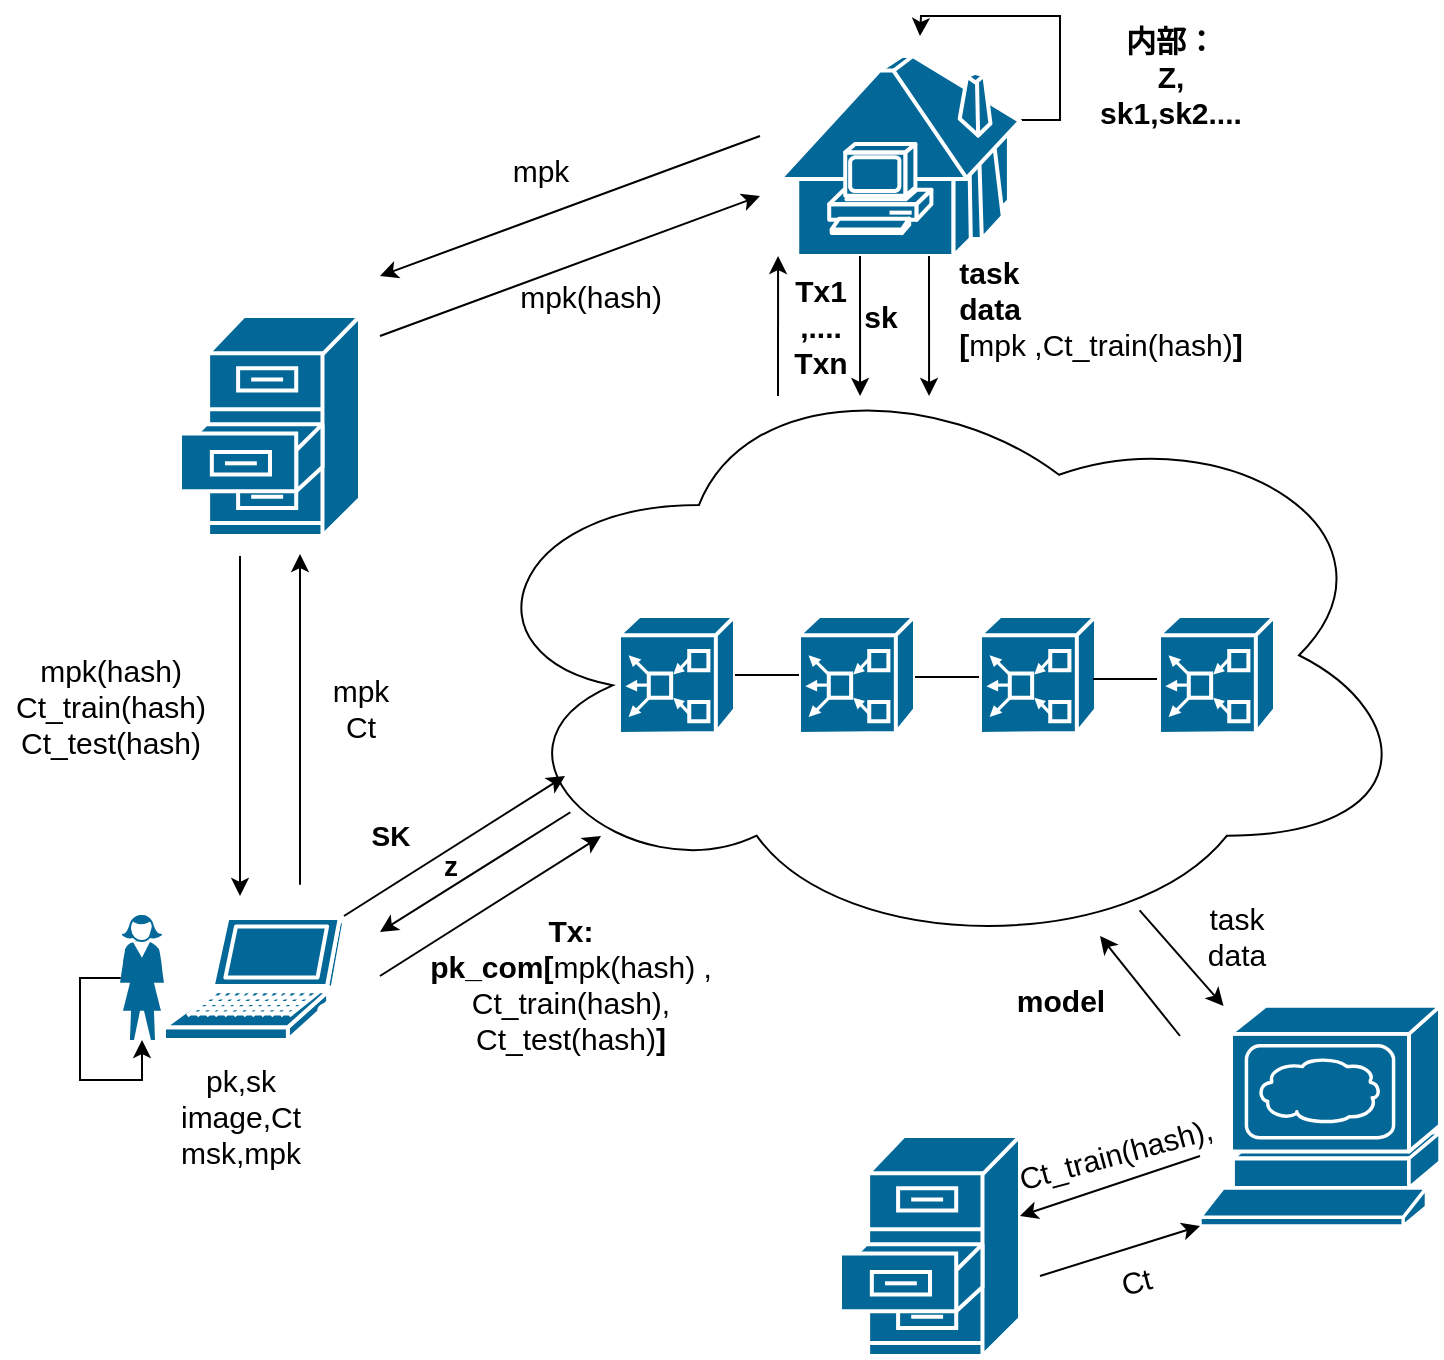 <mxfile version="14.8.3" type="github">
  <diagram id="O-yqm2QbptXId96aFyb0" name="Page-1">
    <mxGraphModel dx="1422" dy="794" grid="1" gridSize="10" guides="1" tooltips="1" connect="1" arrows="1" fold="1" page="1" pageScale="1" pageWidth="827" pageHeight="1169" math="0" shadow="0">
      <root>
        <mxCell id="0" />
        <mxCell id="1" parent="0" />
        <mxCell id="Lvb4kINBbMLK_C419rUu-1" value="" style="shape=mxgraph.cisco.computers_and_peripherals.laptop;html=1;pointerEvents=1;dashed=0;fillColor=#036897;strokeColor=#ffffff;strokeWidth=2;verticalLabelPosition=bottom;verticalAlign=top;align=center;outlineConnect=0;" vertex="1" parent="1">
          <mxGeometry x="92" y="461" width="90" height="61" as="geometry" />
        </mxCell>
        <mxCell id="Lvb4kINBbMLK_C419rUu-2" value="" style="shape=mxgraph.cisco.people.standing_woman;html=1;pointerEvents=1;dashed=0;fillColor=#036897;strokeColor=#ffffff;strokeWidth=2;verticalLabelPosition=bottom;verticalAlign=top;align=center;outlineConnect=0;" vertex="1" parent="1">
          <mxGeometry x="70" y="460" width="22" height="62" as="geometry" />
        </mxCell>
        <mxCell id="Lvb4kINBbMLK_C419rUu-5" value="" style="shape=mxgraph.cisco.hubs_and_gateways.mas_gateway;html=1;pointerEvents=1;dashed=0;fillColor=#036897;strokeColor=#ffffff;strokeWidth=2;verticalLabelPosition=bottom;verticalAlign=top;align=center;outlineConnect=0;" vertex="1" parent="1">
          <mxGeometry x="319.5" y="310" width="58" height="59" as="geometry" />
        </mxCell>
        <mxCell id="Lvb4kINBbMLK_C419rUu-6" value="" style="shape=mxgraph.cisco.hubs_and_gateways.mas_gateway;html=1;pointerEvents=1;dashed=0;fillColor=#036897;strokeColor=#ffffff;strokeWidth=2;verticalLabelPosition=bottom;verticalAlign=top;align=center;outlineConnect=0;" vertex="1" parent="1">
          <mxGeometry x="409.5" y="310" width="58" height="59" as="geometry" />
        </mxCell>
        <mxCell id="Lvb4kINBbMLK_C419rUu-7" value="" style="shape=mxgraph.cisco.hubs_and_gateways.mas_gateway;html=1;pointerEvents=1;dashed=0;fillColor=#036897;strokeColor=#ffffff;strokeWidth=2;verticalLabelPosition=bottom;verticalAlign=top;align=center;outlineConnect=0;" vertex="1" parent="1">
          <mxGeometry x="500" y="310" width="58" height="59" as="geometry" />
        </mxCell>
        <mxCell id="Lvb4kINBbMLK_C419rUu-8" value="" style="shape=mxgraph.cisco.hubs_and_gateways.mas_gateway;html=1;pointerEvents=1;dashed=0;fillColor=#036897;strokeColor=#ffffff;strokeWidth=2;verticalLabelPosition=bottom;verticalAlign=top;align=center;outlineConnect=0;" vertex="1" parent="1">
          <mxGeometry x="589.5" y="310" width="58" height="59" as="geometry" />
        </mxCell>
        <mxCell id="Lvb4kINBbMLK_C419rUu-10" value="" style="endArrow=none;html=1;exitX=1;exitY=0.5;exitDx=0;exitDy=0;exitPerimeter=0;entryX=0;entryY=0.5;entryDx=0;entryDy=0;entryPerimeter=0;" edge="1" parent="1" source="Lvb4kINBbMLK_C419rUu-5" target="Lvb4kINBbMLK_C419rUu-6">
          <mxGeometry width="50" height="50" relative="1" as="geometry">
            <mxPoint x="479.5" y="310" as="sourcePoint" />
            <mxPoint x="529.5" y="260" as="targetPoint" />
          </mxGeometry>
        </mxCell>
        <mxCell id="Lvb4kINBbMLK_C419rUu-11" value="" style="endArrow=none;html=1;exitX=1;exitY=0.5;exitDx=0;exitDy=0;exitPerimeter=0;entryX=0;entryY=0.5;entryDx=0;entryDy=0;entryPerimeter=0;" edge="1" parent="1">
          <mxGeometry width="50" height="50" relative="1" as="geometry">
            <mxPoint x="467.5" y="340.5" as="sourcePoint" />
            <mxPoint x="499.5" y="340.5" as="targetPoint" />
          </mxGeometry>
        </mxCell>
        <mxCell id="Lvb4kINBbMLK_C419rUu-12" value="" style="endArrow=none;html=1;exitX=1;exitY=0.5;exitDx=0;exitDy=0;exitPerimeter=0;entryX=0;entryY=0.5;entryDx=0;entryDy=0;entryPerimeter=0;" edge="1" parent="1">
          <mxGeometry width="50" height="50" relative="1" as="geometry">
            <mxPoint x="556.5" y="341.5" as="sourcePoint" />
            <mxPoint x="588.5" y="341.5" as="targetPoint" />
          </mxGeometry>
        </mxCell>
        <mxCell id="Lvb4kINBbMLK_C419rUu-14" value="" style="ellipse;shape=cloud;whiteSpace=wrap;html=1;fillColor=none;" vertex="1" parent="1">
          <mxGeometry x="239.5" y="179.25" width="480" height="300.75" as="geometry" />
        </mxCell>
        <mxCell id="Lvb4kINBbMLK_C419rUu-15" value="" style="shape=mxgraph.cisco.storage.file_cabinet;html=1;pointerEvents=1;dashed=0;fillColor=#036897;strokeColor=#ffffff;strokeWidth=2;verticalLabelPosition=bottom;verticalAlign=top;align=center;outlineConnect=0;" vertex="1" parent="1">
          <mxGeometry x="100" y="160" width="90" height="110" as="geometry" />
        </mxCell>
        <mxCell id="Lvb4kINBbMLK_C419rUu-64" style="edgeStyle=orthogonalEdgeStyle;rounded=0;orthogonalLoop=1;jettySize=auto;html=1;exitX=1;exitY=0.32;exitDx=0;exitDy=0;exitPerimeter=0;" edge="1" parent="1" source="Lvb4kINBbMLK_C419rUu-19">
          <mxGeometry relative="1" as="geometry">
            <mxPoint x="470" y="20" as="targetPoint" />
          </mxGeometry>
        </mxCell>
        <mxCell id="Lvb4kINBbMLK_C419rUu-19" value="" style="shape=mxgraph.cisco.buildings.telecommuter_house_pc;html=1;pointerEvents=1;dashed=0;fillColor=#036897;strokeColor=#ffffff;strokeWidth=2;verticalLabelPosition=bottom;verticalAlign=top;align=center;outlineConnect=0;" vertex="1" parent="1">
          <mxGeometry x="400" y="30" width="120" height="100" as="geometry" />
        </mxCell>
        <mxCell id="Lvb4kINBbMLK_C419rUu-20" value="" style="shape=mxgraph.cisco.servers.www_server;html=1;pointerEvents=1;dashed=0;fillColor=#036897;strokeColor=#ffffff;strokeWidth=2;verticalLabelPosition=bottom;verticalAlign=top;align=center;outlineConnect=0;" vertex="1" parent="1">
          <mxGeometry x="610" y="505" width="120" height="110" as="geometry" />
        </mxCell>
        <mxCell id="Lvb4kINBbMLK_C419rUu-21" value="" style="endArrow=classic;html=1;" edge="1" parent="1">
          <mxGeometry width="50" height="50" relative="1" as="geometry">
            <mxPoint x="160" y="389" as="sourcePoint" />
            <mxPoint x="160" y="279" as="targetPoint" />
            <Array as="points">
              <mxPoint x="160" y="449" />
              <mxPoint x="160" y="389" />
              <mxPoint x="160" y="319" />
            </Array>
          </mxGeometry>
        </mxCell>
        <mxCell id="Lvb4kINBbMLK_C419rUu-26" value="&lt;font style=&quot;font-size: 15px&quot;&gt;mpk(hash)&lt;br&gt;Ct_train(hash)&lt;br&gt;Ct_test(hash)&lt;/font&gt;" style="text;html=1;resizable=0;autosize=1;align=center;verticalAlign=middle;points=[];fillColor=none;strokeColor=none;rounded=0;" vertex="1" parent="1">
          <mxGeometry x="10" y="330" width="110" height="50" as="geometry" />
        </mxCell>
        <mxCell id="Lvb4kINBbMLK_C419rUu-27" value="" style="endArrow=classic;html=1;" edge="1" parent="1">
          <mxGeometry width="50" height="50" relative="1" as="geometry">
            <mxPoint x="130" y="280" as="sourcePoint" />
            <mxPoint x="130" y="450" as="targetPoint" />
          </mxGeometry>
        </mxCell>
        <mxCell id="Lvb4kINBbMLK_C419rUu-28" value="&lt;font style=&quot;font-size: 15px&quot;&gt;mpk&lt;br&gt;Ct&lt;br&gt;&lt;br&gt;&lt;/font&gt;" style="text;html=1;resizable=0;autosize=1;align=center;verticalAlign=middle;points=[];fillColor=none;strokeColor=none;rounded=0;" vertex="1" parent="1">
          <mxGeometry x="170" y="340" width="40" height="50" as="geometry" />
        </mxCell>
        <mxCell id="Lvb4kINBbMLK_C419rUu-29" style="edgeStyle=orthogonalEdgeStyle;rounded=0;orthogonalLoop=1;jettySize=auto;html=1;exitX=0.015;exitY=0.5;exitDx=0;exitDy=0;exitPerimeter=0;" edge="1" parent="1" source="Lvb4kINBbMLK_C419rUu-2" target="Lvb4kINBbMLK_C419rUu-2">
          <mxGeometry relative="1" as="geometry" />
        </mxCell>
        <mxCell id="Lvb4kINBbMLK_C419rUu-30" value="&lt;font style=&quot;font-size: 15px&quot;&gt;pk,sk&lt;br&gt;image,Ct&lt;br&gt;msk,mpk&lt;br&gt;&lt;/font&gt;" style="text;html=1;resizable=0;autosize=1;align=center;verticalAlign=middle;points=[];fillColor=none;strokeColor=none;rounded=0;" vertex="1" parent="1">
          <mxGeometry x="90" y="535" width="80" height="50" as="geometry" />
        </mxCell>
        <mxCell id="Lvb4kINBbMLK_C419rUu-31" value="" style="endArrow=classic;html=1;" edge="1" parent="1">
          <mxGeometry width="50" height="50" relative="1" as="geometry">
            <mxPoint x="200" y="490" as="sourcePoint" />
            <mxPoint x="310.5" y="420" as="targetPoint" />
          </mxGeometry>
        </mxCell>
        <mxCell id="Lvb4kINBbMLK_C419rUu-32" value="&lt;font style=&quot;font-size: 15px&quot;&gt;&lt;b&gt;&lt;br&gt;Tx:&lt;br&gt;pk_com[&lt;/b&gt;mpk(hash) ,&lt;br&gt;Ct_train(hash),&lt;br&gt;Ct_test(hash)&lt;b&gt;]&lt;/b&gt;&lt;/font&gt;" style="text;html=1;resizable=0;autosize=1;align=center;verticalAlign=middle;points=[];fillColor=none;strokeColor=none;rounded=0;" vertex="1" parent="1">
          <mxGeometry x="215" y="445" width="160" height="80" as="geometry" />
        </mxCell>
        <mxCell id="Lvb4kINBbMLK_C419rUu-34" value="&lt;div style=&quot;text-align: left&quot;&gt;&lt;b style=&quot;font-size: 15px&quot;&gt;task&lt;/b&gt;&lt;/div&gt;&lt;font style=&quot;font-size: 15px&quot;&gt;&lt;div style=&quot;text-align: left&quot;&gt;&lt;b&gt;data&lt;/b&gt;&lt;/div&gt;&lt;b&gt;&lt;div style=&quot;text-align: left&quot;&gt;&lt;b&gt;[&lt;/b&gt;&lt;span style=&quot;font-weight: normal&quot;&gt;mpk ,Ct_train(hash)&lt;/span&gt;&lt;b&gt;]&lt;/b&gt;&lt;/div&gt;&lt;div style=&quot;text-align: left&quot;&gt;&lt;br&gt;&lt;/div&gt;&lt;/b&gt;&lt;/font&gt;" style="text;html=1;resizable=0;autosize=1;align=center;verticalAlign=middle;points=[];fillColor=none;strokeColor=none;rounded=0;" vertex="1" parent="1">
          <mxGeometry x="480" y="135" width="160" height="60" as="geometry" />
        </mxCell>
        <mxCell id="Lvb4kINBbMLK_C419rUu-35" value="" style="endArrow=classic;html=1;exitX=0.333;exitY=1;exitDx=0;exitDy=0;exitPerimeter=0;" edge="1" parent="1">
          <mxGeometry width="50" height="50" relative="1" as="geometry">
            <mxPoint x="440" y="130" as="sourcePoint" />
            <mxPoint x="440.04" y="200" as="targetPoint" />
          </mxGeometry>
        </mxCell>
        <mxCell id="Lvb4kINBbMLK_C419rUu-38" value="" style="endArrow=classic;html=1;" edge="1" parent="1">
          <mxGeometry width="50" height="50" relative="1" as="geometry">
            <mxPoint x="182" y="460" as="sourcePoint" />
            <mxPoint x="292.5" y="390" as="targetPoint" />
          </mxGeometry>
        </mxCell>
        <mxCell id="Lvb4kINBbMLK_C419rUu-41" value="&lt;b&gt;&lt;font style=&quot;font-size: 14px&quot;&gt;SK&lt;/font&gt;&lt;/b&gt;" style="text;html=1;resizable=0;autosize=1;align=center;verticalAlign=middle;points=[];fillColor=none;strokeColor=none;rounded=0;" vertex="1" parent="1">
          <mxGeometry x="190" y="410" width="30" height="20" as="geometry" />
        </mxCell>
        <mxCell id="Lvb4kINBbMLK_C419rUu-43" value="" style="endArrow=classic;html=1;exitX=0.116;exitY=0.761;exitDx=0;exitDy=0;exitPerimeter=0;" edge="1" parent="1" source="Lvb4kINBbMLK_C419rUu-14">
          <mxGeometry width="50" height="50" relative="1" as="geometry">
            <mxPoint x="192" y="470" as="sourcePoint" />
            <mxPoint x="200" y="468" as="targetPoint" />
          </mxGeometry>
        </mxCell>
        <mxCell id="Lvb4kINBbMLK_C419rUu-44" value="&lt;b&gt;&lt;font style=&quot;font-size: 14px&quot;&gt;z&lt;/font&gt;&lt;/b&gt;" style="text;html=1;resizable=0;autosize=1;align=center;verticalAlign=middle;points=[];fillColor=none;strokeColor=none;rounded=0;" vertex="1" parent="1">
          <mxGeometry x="225" y="425" width="20" height="20" as="geometry" />
        </mxCell>
        <mxCell id="Lvb4kINBbMLK_C419rUu-45" value="" style="endArrow=classic;html=1;entryX=0.417;entryY=1;entryDx=0;entryDy=0;entryPerimeter=0;" edge="1" parent="1">
          <mxGeometry width="50" height="50" relative="1" as="geometry">
            <mxPoint x="399" y="200" as="sourcePoint" />
            <mxPoint x="399.04" y="130" as="targetPoint" />
          </mxGeometry>
        </mxCell>
        <mxCell id="Lvb4kINBbMLK_C419rUu-46" value="&lt;font style=&quot;font-size: 15px&quot;&gt;&lt;b&gt;Tx1&lt;br&gt;,....&lt;br&gt;Txn&lt;/b&gt;&lt;/font&gt;" style="text;html=1;resizable=0;autosize=1;align=center;verticalAlign=middle;points=[];fillColor=none;strokeColor=none;rounded=0;" vertex="1" parent="1">
          <mxGeometry x="400" y="140" width="40" height="50" as="geometry" />
        </mxCell>
        <mxCell id="Lvb4kINBbMLK_C419rUu-48" value="&lt;span style=&quot;font-size: 15px&quot;&gt;&lt;b&gt;内部：&lt;br&gt;Z,&lt;br&gt;sk1,sk2....&lt;/b&gt;&lt;/span&gt;" style="text;html=1;resizable=0;autosize=1;align=center;verticalAlign=middle;points=[];fillColor=none;strokeColor=none;rounded=0;" vertex="1" parent="1">
          <mxGeometry x="550" y="15" width="90" height="50" as="geometry" />
        </mxCell>
        <mxCell id="Lvb4kINBbMLK_C419rUu-50" value="" style="endArrow=classic;html=1;" edge="1" parent="1">
          <mxGeometry width="50" height="50" relative="1" as="geometry">
            <mxPoint x="200" y="170" as="sourcePoint" />
            <mxPoint x="390" y="100" as="targetPoint" />
          </mxGeometry>
        </mxCell>
        <mxCell id="Lvb4kINBbMLK_C419rUu-51" value="" style="endArrow=classic;html=1;" edge="1" parent="1">
          <mxGeometry width="50" height="50" relative="1" as="geometry">
            <mxPoint x="390" y="70" as="sourcePoint" />
            <mxPoint x="200" y="140" as="targetPoint" />
          </mxGeometry>
        </mxCell>
        <mxCell id="Lvb4kINBbMLK_C419rUu-52" value="&lt;font style=&quot;font-size: 15px&quot;&gt;mpk(hash)&lt;br&gt;&lt;/font&gt;" style="text;html=1;resizable=0;autosize=1;align=center;verticalAlign=middle;points=[];fillColor=none;strokeColor=none;rounded=0;" vertex="1" parent="1">
          <mxGeometry x="260" y="140" width="90" height="20" as="geometry" />
        </mxCell>
        <mxCell id="Lvb4kINBbMLK_C419rUu-53" value="&lt;font style=&quot;font-size: 15px&quot;&gt;mpk&lt;br&gt;&lt;br&gt;&lt;br&gt;&lt;/font&gt;" style="text;html=1;resizable=0;autosize=1;align=center;verticalAlign=middle;points=[];fillColor=none;strokeColor=none;rounded=0;" vertex="1" parent="1">
          <mxGeometry x="260" y="80" width="40" height="50" as="geometry" />
        </mxCell>
        <mxCell id="Lvb4kINBbMLK_C419rUu-54" value="" style="endArrow=classic;html=1;exitX=0.709;exitY=0.924;exitDx=0;exitDy=0;exitPerimeter=0;" edge="1" parent="1" source="Lvb4kINBbMLK_C419rUu-14" target="Lvb4kINBbMLK_C419rUu-20">
          <mxGeometry width="50" height="50" relative="1" as="geometry">
            <mxPoint x="447.5" y="560" as="sourcePoint" />
            <mxPoint x="558" y="490" as="targetPoint" />
          </mxGeometry>
        </mxCell>
        <mxCell id="Lvb4kINBbMLK_C419rUu-55" value="&lt;font style=&quot;font-size: 15px&quot;&gt;task&lt;br&gt;data&lt;br&gt;&lt;/font&gt;" style="text;html=1;resizable=0;autosize=1;align=center;verticalAlign=middle;points=[];fillColor=none;strokeColor=none;rounded=0;" vertex="1" parent="1">
          <mxGeometry x="607.5" y="450" width="40" height="40" as="geometry" />
        </mxCell>
        <mxCell id="Lvb4kINBbMLK_C419rUu-56" value="" style="shape=mxgraph.cisco.storage.file_cabinet;html=1;pointerEvents=1;dashed=0;fillColor=#036897;strokeColor=#ffffff;strokeWidth=2;verticalLabelPosition=bottom;verticalAlign=top;align=center;outlineConnect=0;" vertex="1" parent="1">
          <mxGeometry x="430" y="570" width="90" height="110" as="geometry" />
        </mxCell>
        <mxCell id="Lvb4kINBbMLK_C419rUu-57" value="" style="endArrow=classic;html=1;" edge="1" parent="1" source="Lvb4kINBbMLK_C419rUu-20" target="Lvb4kINBbMLK_C419rUu-56">
          <mxGeometry width="50" height="50" relative="1" as="geometry">
            <mxPoint x="589.82" y="467.143" as="sourcePoint" />
            <mxPoint x="631.779" y="515" as="targetPoint" />
          </mxGeometry>
        </mxCell>
        <mxCell id="Lvb4kINBbMLK_C419rUu-58" value="" style="endArrow=classic;html=1;entryX=0;entryY=1;entryDx=0;entryDy=0;entryPerimeter=0;" edge="1" parent="1" target="Lvb4kINBbMLK_C419rUu-20">
          <mxGeometry width="50" height="50" relative="1" as="geometry">
            <mxPoint x="530" y="640" as="sourcePoint" />
            <mxPoint x="620" y="620" as="targetPoint" />
          </mxGeometry>
        </mxCell>
        <mxCell id="Lvb4kINBbMLK_C419rUu-59" value="" style="endArrow=classic;html=1;" edge="1" parent="1">
          <mxGeometry width="50" height="50" relative="1" as="geometry">
            <mxPoint x="600" y="520" as="sourcePoint" />
            <mxPoint x="560" y="470" as="targetPoint" />
          </mxGeometry>
        </mxCell>
        <mxCell id="Lvb4kINBbMLK_C419rUu-60" value="&lt;font style=&quot;font-size: 15px&quot;&gt;&lt;b&gt;model&lt;/b&gt;&lt;br&gt;&lt;/font&gt;" style="text;html=1;resizable=0;autosize=1;align=center;verticalAlign=middle;points=[];fillColor=none;strokeColor=none;rounded=0;" vertex="1" parent="1">
          <mxGeometry x="510" y="492" width="60" height="20" as="geometry" />
        </mxCell>
        <mxCell id="Lvb4kINBbMLK_C419rUu-61" value="&lt;font style=&quot;font-size: 15px&quot;&gt;&lt;b&gt;&lt;br&gt;&lt;/b&gt;&lt;br&gt;Ct_train(hash),&lt;br&gt;&lt;br&gt;&lt;/font&gt;" style="text;html=1;resizable=0;autosize=1;align=center;verticalAlign=middle;points=[];fillColor=none;strokeColor=none;rounded=0;rotation=-15;" vertex="1" parent="1">
          <mxGeometry x="510" y="535" width="110" height="70" as="geometry" />
        </mxCell>
        <mxCell id="Lvb4kINBbMLK_C419rUu-62" value="&lt;font style=&quot;font-size: 15px&quot;&gt;&lt;b&gt;&lt;br&gt;&lt;/b&gt;&lt;br&gt;Ct&lt;br&gt;&lt;/font&gt;" style="text;html=1;resizable=0;autosize=1;align=center;verticalAlign=middle;points=[];fillColor=none;strokeColor=none;rounded=0;rotation=-15;" vertex="1" parent="1">
          <mxGeometry x="558" y="600" width="30" height="50" as="geometry" />
        </mxCell>
        <mxCell id="Lvb4kINBbMLK_C419rUu-66" value="" style="endArrow=classic;html=1;exitX=0.333;exitY=1;exitDx=0;exitDy=0;exitPerimeter=0;" edge="1" parent="1">
          <mxGeometry width="50" height="50" relative="1" as="geometry">
            <mxPoint x="474.5" y="130" as="sourcePoint" />
            <mxPoint x="474.54" y="200" as="targetPoint" />
          </mxGeometry>
        </mxCell>
        <mxCell id="Lvb4kINBbMLK_C419rUu-67" value="&lt;span style=&quot;font-size: 15px&quot;&gt;&lt;b&gt;sk&lt;/b&gt;&lt;/span&gt;" style="text;html=1;resizable=0;autosize=1;align=center;verticalAlign=middle;points=[];fillColor=none;strokeColor=none;rounded=0;" vertex="1" parent="1">
          <mxGeometry x="435" y="150" width="30" height="20" as="geometry" />
        </mxCell>
      </root>
    </mxGraphModel>
  </diagram>
</mxfile>
